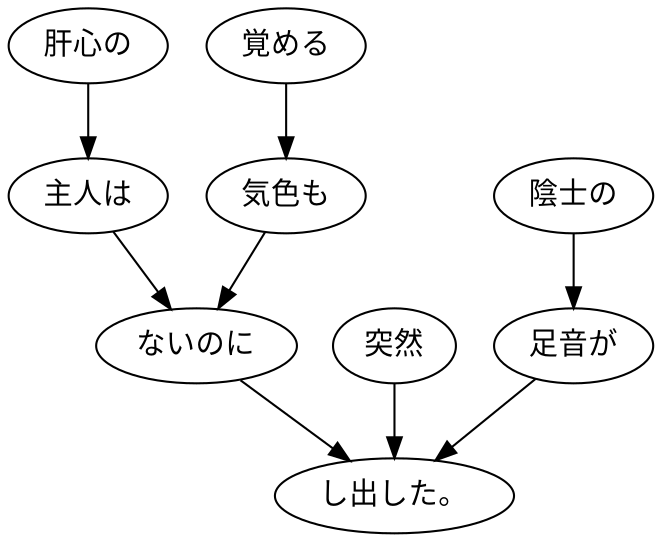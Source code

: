 digraph graph2744 {
	node0 [label="肝心の"];
	node1 [label="主人は"];
	node2 [label="覚める"];
	node3 [label="気色も"];
	node4 [label="ないのに"];
	node5 [label="突然"];
	node6 [label="陰士の"];
	node7 [label="足音が"];
	node8 [label="し出した。"];
	node0 -> node1;
	node1 -> node4;
	node2 -> node3;
	node3 -> node4;
	node4 -> node8;
	node5 -> node8;
	node6 -> node7;
	node7 -> node8;
}
